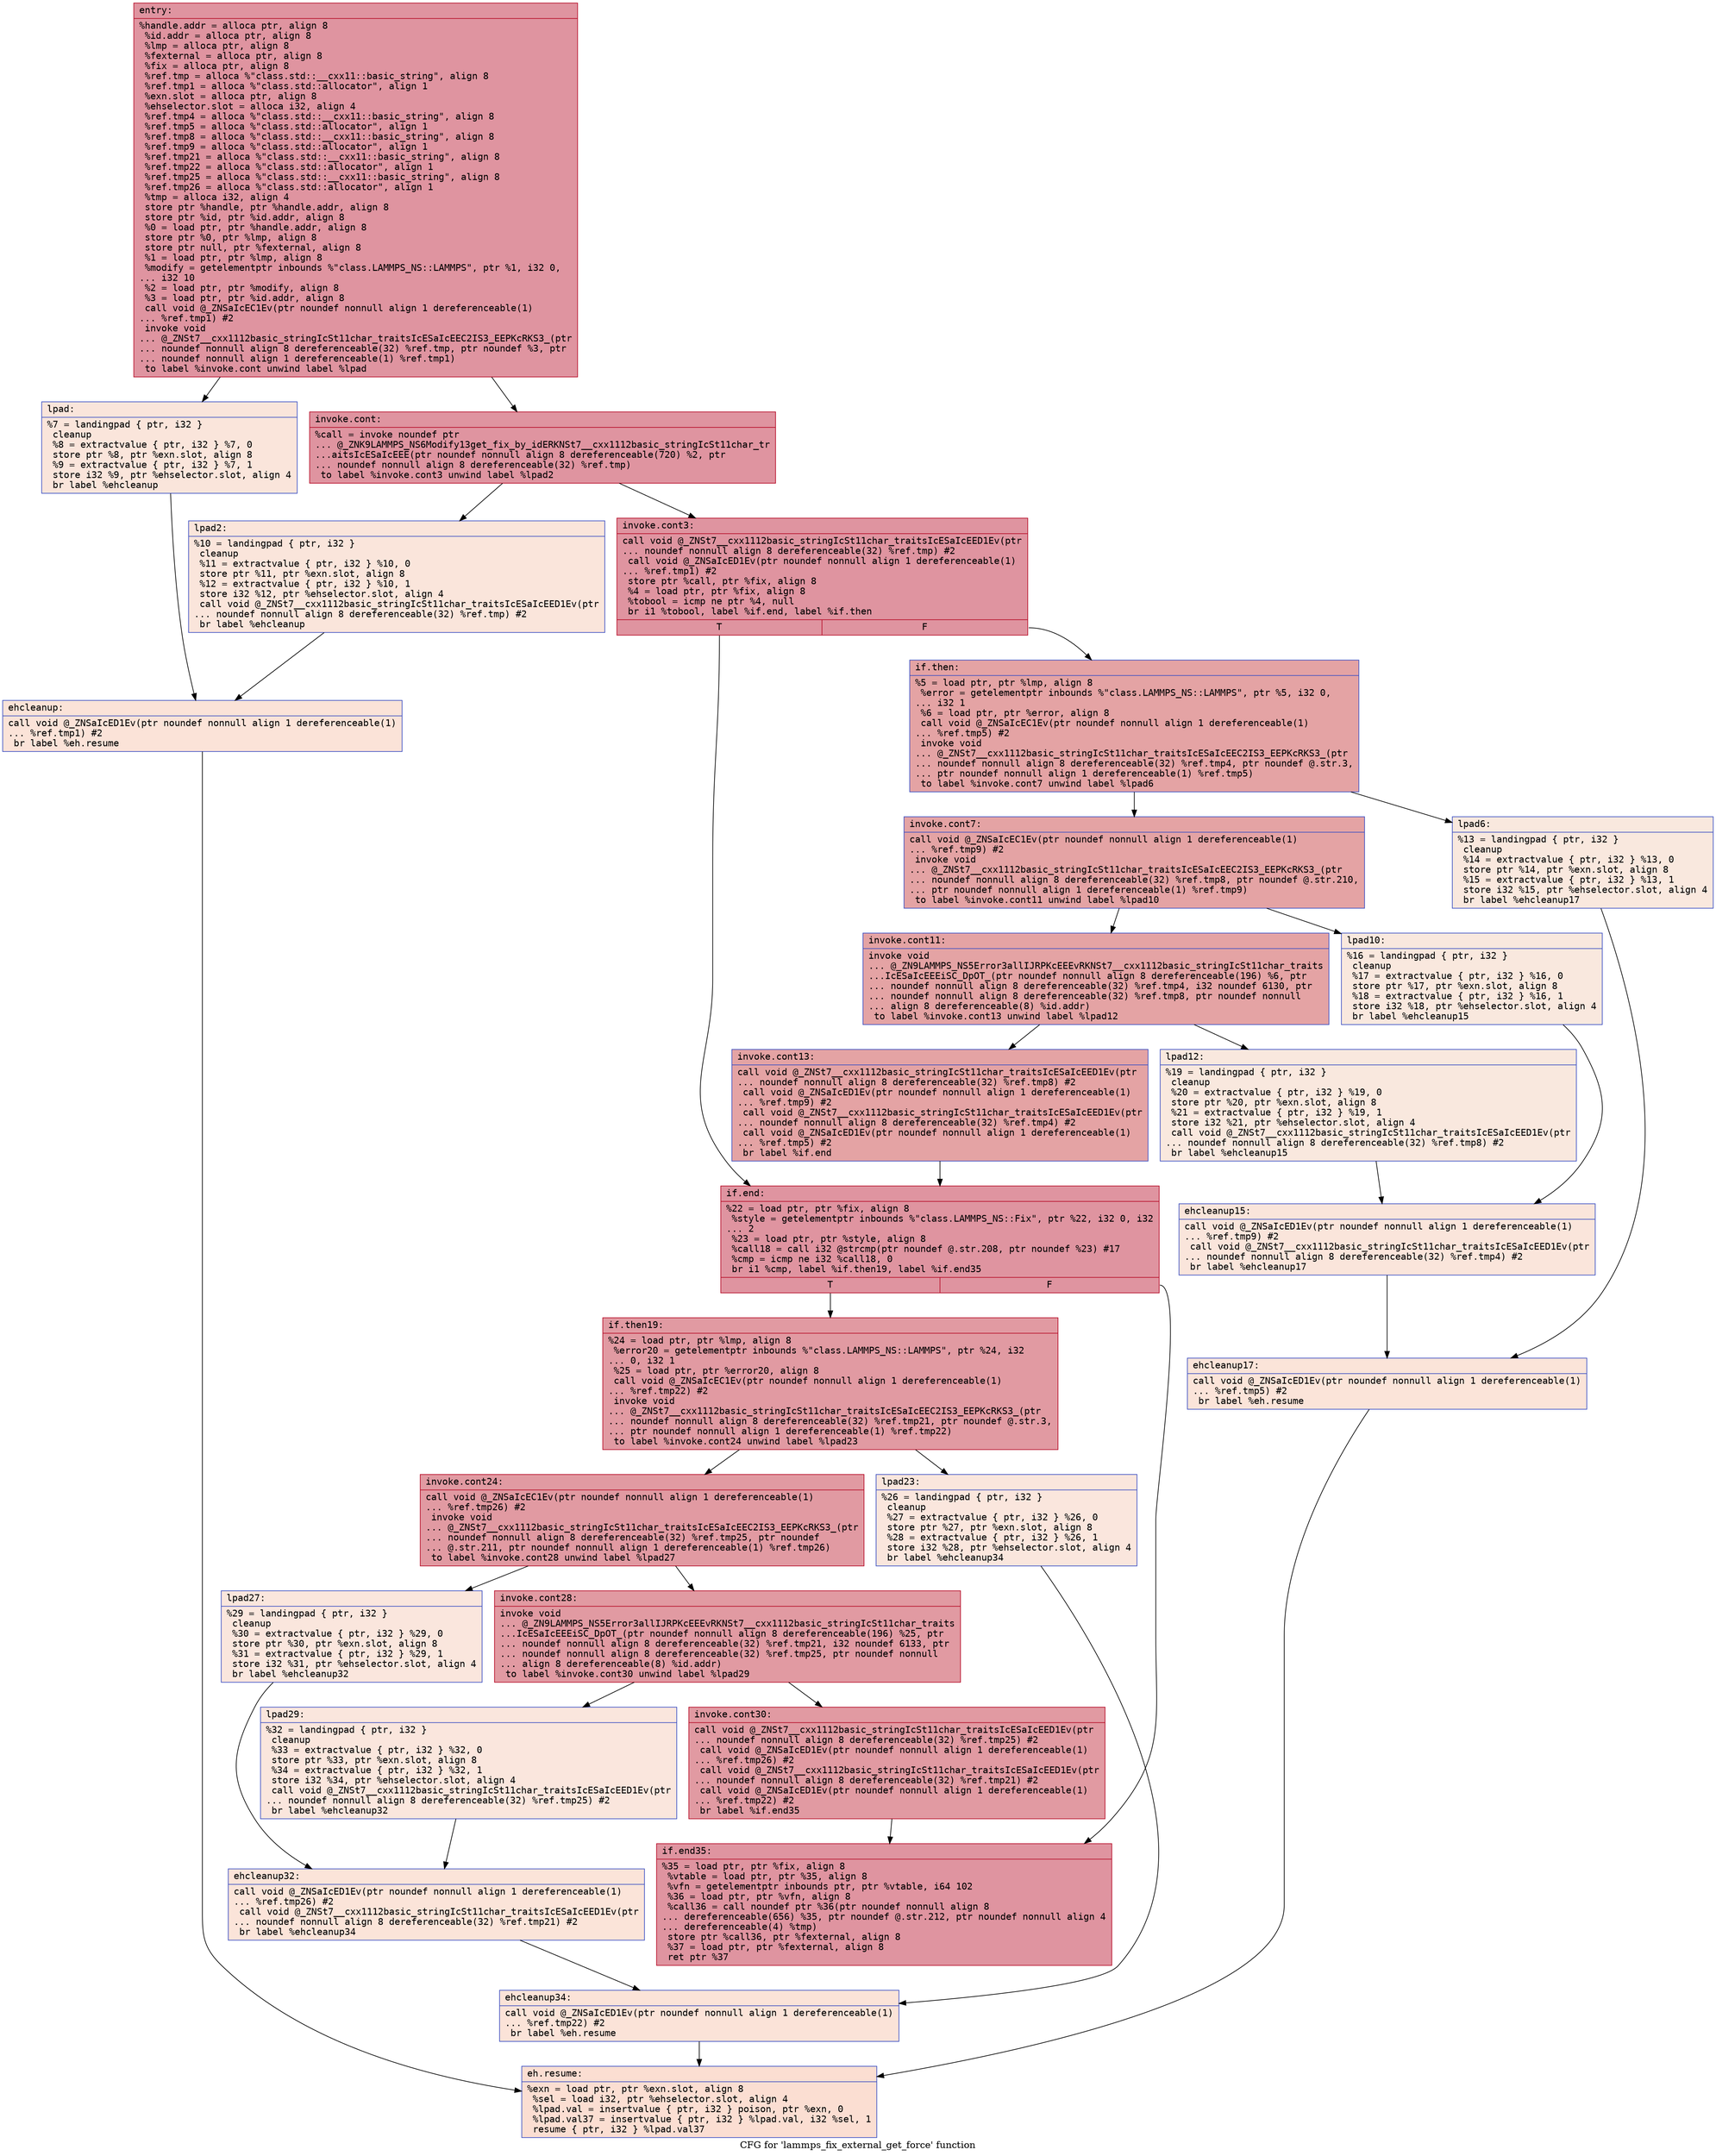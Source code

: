 digraph "CFG for 'lammps_fix_external_get_force' function" {
	label="CFG for 'lammps_fix_external_get_force' function";

	Node0x55bdf814e7a0 [shape=record,color="#b70d28ff", style=filled, fillcolor="#b70d2870" fontname="Courier",label="{entry:\l|  %handle.addr = alloca ptr, align 8\l  %id.addr = alloca ptr, align 8\l  %lmp = alloca ptr, align 8\l  %fexternal = alloca ptr, align 8\l  %fix = alloca ptr, align 8\l  %ref.tmp = alloca %\"class.std::__cxx11::basic_string\", align 8\l  %ref.tmp1 = alloca %\"class.std::allocator\", align 1\l  %exn.slot = alloca ptr, align 8\l  %ehselector.slot = alloca i32, align 4\l  %ref.tmp4 = alloca %\"class.std::__cxx11::basic_string\", align 8\l  %ref.tmp5 = alloca %\"class.std::allocator\", align 1\l  %ref.tmp8 = alloca %\"class.std::__cxx11::basic_string\", align 8\l  %ref.tmp9 = alloca %\"class.std::allocator\", align 1\l  %ref.tmp21 = alloca %\"class.std::__cxx11::basic_string\", align 8\l  %ref.tmp22 = alloca %\"class.std::allocator\", align 1\l  %ref.tmp25 = alloca %\"class.std::__cxx11::basic_string\", align 8\l  %ref.tmp26 = alloca %\"class.std::allocator\", align 1\l  %tmp = alloca i32, align 4\l  store ptr %handle, ptr %handle.addr, align 8\l  store ptr %id, ptr %id.addr, align 8\l  %0 = load ptr, ptr %handle.addr, align 8\l  store ptr %0, ptr %lmp, align 8\l  store ptr null, ptr %fexternal, align 8\l  %1 = load ptr, ptr %lmp, align 8\l  %modify = getelementptr inbounds %\"class.LAMMPS_NS::LAMMPS\", ptr %1, i32 0,\l... i32 10\l  %2 = load ptr, ptr %modify, align 8\l  %3 = load ptr, ptr %id.addr, align 8\l  call void @_ZNSaIcEC1Ev(ptr noundef nonnull align 1 dereferenceable(1)\l... %ref.tmp1) #2\l  invoke void\l... @_ZNSt7__cxx1112basic_stringIcSt11char_traitsIcESaIcEEC2IS3_EEPKcRKS3_(ptr\l... noundef nonnull align 8 dereferenceable(32) %ref.tmp, ptr noundef %3, ptr\l... noundef nonnull align 1 dereferenceable(1) %ref.tmp1)\l          to label %invoke.cont unwind label %lpad\l}"];
	Node0x55bdf814e7a0 -> Node0x55bdf814fe70[tooltip="entry -> invoke.cont\nProbability 100.00%" ];
	Node0x55bdf814e7a0 -> Node0x55bdf814fef0[tooltip="entry -> lpad\nProbability 0.00%" ];
	Node0x55bdf814fe70 [shape=record,color="#b70d28ff", style=filled, fillcolor="#b70d2870" fontname="Courier",label="{invoke.cont:\l|  %call = invoke noundef ptr\l... @_ZNK9LAMMPS_NS6Modify13get_fix_by_idERKNSt7__cxx1112basic_stringIcSt11char_tr\l...aitsIcESaIcEEE(ptr noundef nonnull align 8 dereferenceable(720) %2, ptr\l... noundef nonnull align 8 dereferenceable(32) %ref.tmp)\l          to label %invoke.cont3 unwind label %lpad2\l}"];
	Node0x55bdf814fe70 -> Node0x55bdf814fe20[tooltip="invoke.cont -> invoke.cont3\nProbability 100.00%" ];
	Node0x55bdf814fe70 -> Node0x55bdf814f080[tooltip="invoke.cont -> lpad2\nProbability 0.00%" ];
	Node0x55bdf814fe20 [shape=record,color="#b70d28ff", style=filled, fillcolor="#b70d2870" fontname="Courier",label="{invoke.cont3:\l|  call void @_ZNSt7__cxx1112basic_stringIcSt11char_traitsIcESaIcEED1Ev(ptr\l... noundef nonnull align 8 dereferenceable(32) %ref.tmp) #2\l  call void @_ZNSaIcED1Ev(ptr noundef nonnull align 1 dereferenceable(1)\l... %ref.tmp1) #2\l  store ptr %call, ptr %fix, align 8\l  %4 = load ptr, ptr %fix, align 8\l  %tobool = icmp ne ptr %4, null\l  br i1 %tobool, label %if.end, label %if.then\l|{<s0>T|<s1>F}}"];
	Node0x55bdf814fe20:s0 -> Node0x55bdf8150970[tooltip="invoke.cont3 -> if.end\nProbability 62.50%" ];
	Node0x55bdf814fe20:s1 -> Node0x55bdf81509e0[tooltip="invoke.cont3 -> if.then\nProbability 37.50%" ];
	Node0x55bdf81509e0 [shape=record,color="#3d50c3ff", style=filled, fillcolor="#c32e3170" fontname="Courier",label="{if.then:\l|  %5 = load ptr, ptr %lmp, align 8\l  %error = getelementptr inbounds %\"class.LAMMPS_NS::LAMMPS\", ptr %5, i32 0,\l... i32 1\l  %6 = load ptr, ptr %error, align 8\l  call void @_ZNSaIcEC1Ev(ptr noundef nonnull align 1 dereferenceable(1)\l... %ref.tmp5) #2\l  invoke void\l... @_ZNSt7__cxx1112basic_stringIcSt11char_traitsIcESaIcEEC2IS3_EEPKcRKS3_(ptr\l... noundef nonnull align 8 dereferenceable(32) %ref.tmp4, ptr noundef @.str.3,\l... ptr noundef nonnull align 1 dereferenceable(1) %ref.tmp5)\l          to label %invoke.cont7 unwind label %lpad6\l}"];
	Node0x55bdf81509e0 -> Node0x55bdf8150ec0[tooltip="if.then -> invoke.cont7\nProbability 100.00%" ];
	Node0x55bdf81509e0 -> Node0x55bdf8150f40[tooltip="if.then -> lpad6\nProbability 0.00%" ];
	Node0x55bdf8150ec0 [shape=record,color="#3d50c3ff", style=filled, fillcolor="#c32e3170" fontname="Courier",label="{invoke.cont7:\l|  call void @_ZNSaIcEC1Ev(ptr noundef nonnull align 1 dereferenceable(1)\l... %ref.tmp9) #2\l  invoke void\l... @_ZNSt7__cxx1112basic_stringIcSt11char_traitsIcESaIcEEC2IS3_EEPKcRKS3_(ptr\l... noundef nonnull align 8 dereferenceable(32) %ref.tmp8, ptr noundef @.str.210,\l... ptr noundef nonnull align 1 dereferenceable(1) %ref.tmp9)\l          to label %invoke.cont11 unwind label %lpad10\l}"];
	Node0x55bdf8150ec0 -> Node0x55bdf81512c0[tooltip="invoke.cont7 -> invoke.cont11\nProbability 100.00%" ];
	Node0x55bdf8150ec0 -> Node0x55bdf8151310[tooltip="invoke.cont7 -> lpad10\nProbability 0.00%" ];
	Node0x55bdf81512c0 [shape=record,color="#3d50c3ff", style=filled, fillcolor="#c32e3170" fontname="Courier",label="{invoke.cont11:\l|  invoke void\l... @_ZN9LAMMPS_NS5Error3allIJRPKcEEEvRKNSt7__cxx1112basic_stringIcSt11char_traits\l...IcESaIcEEEiSC_DpOT_(ptr noundef nonnull align 8 dereferenceable(196) %6, ptr\l... noundef nonnull align 8 dereferenceable(32) %ref.tmp4, i32 noundef 6130, ptr\l... noundef nonnull align 8 dereferenceable(32) %ref.tmp8, ptr noundef nonnull\l... align 8 dereferenceable(8) %id.addr)\l          to label %invoke.cont13 unwind label %lpad12\l}"];
	Node0x55bdf81512c0 -> Node0x55bdf8151270[tooltip="invoke.cont11 -> invoke.cont13\nProbability 100.00%" ];
	Node0x55bdf81512c0 -> Node0x55bdf81515d0[tooltip="invoke.cont11 -> lpad12\nProbability 0.00%" ];
	Node0x55bdf8151270 [shape=record,color="#3d50c3ff", style=filled, fillcolor="#c32e3170" fontname="Courier",label="{invoke.cont13:\l|  call void @_ZNSt7__cxx1112basic_stringIcSt11char_traitsIcESaIcEED1Ev(ptr\l... noundef nonnull align 8 dereferenceable(32) %ref.tmp8) #2\l  call void @_ZNSaIcED1Ev(ptr noundef nonnull align 1 dereferenceable(1)\l... %ref.tmp9) #2\l  call void @_ZNSt7__cxx1112basic_stringIcSt11char_traitsIcESaIcEED1Ev(ptr\l... noundef nonnull align 8 dereferenceable(32) %ref.tmp4) #2\l  call void @_ZNSaIcED1Ev(ptr noundef nonnull align 1 dereferenceable(1)\l... %ref.tmp5) #2\l  br label %if.end\l}"];
	Node0x55bdf8151270 -> Node0x55bdf8150970[tooltip="invoke.cont13 -> if.end\nProbability 100.00%" ];
	Node0x55bdf814fef0 [shape=record,color="#3d50c3ff", style=filled, fillcolor="#f4c5ad70" fontname="Courier",label="{lpad:\l|  %7 = landingpad \{ ptr, i32 \}\l          cleanup\l  %8 = extractvalue \{ ptr, i32 \} %7, 0\l  store ptr %8, ptr %exn.slot, align 8\l  %9 = extractvalue \{ ptr, i32 \} %7, 1\l  store i32 %9, ptr %ehselector.slot, align 4\l  br label %ehcleanup\l}"];
	Node0x55bdf814fef0 -> Node0x55bdf8151f00[tooltip="lpad -> ehcleanup\nProbability 100.00%" ];
	Node0x55bdf814f080 [shape=record,color="#3d50c3ff", style=filled, fillcolor="#f4c5ad70" fontname="Courier",label="{lpad2:\l|  %10 = landingpad \{ ptr, i32 \}\l          cleanup\l  %11 = extractvalue \{ ptr, i32 \} %10, 0\l  store ptr %11, ptr %exn.slot, align 8\l  %12 = extractvalue \{ ptr, i32 \} %10, 1\l  store i32 %12, ptr %ehselector.slot, align 4\l  call void @_ZNSt7__cxx1112basic_stringIcSt11char_traitsIcESaIcEED1Ev(ptr\l... noundef nonnull align 8 dereferenceable(32) %ref.tmp) #2\l  br label %ehcleanup\l}"];
	Node0x55bdf814f080 -> Node0x55bdf8151f00[tooltip="lpad2 -> ehcleanup\nProbability 100.00%" ];
	Node0x55bdf8151f00 [shape=record,color="#3d50c3ff", style=filled, fillcolor="#f6bfa670" fontname="Courier",label="{ehcleanup:\l|  call void @_ZNSaIcED1Ev(ptr noundef nonnull align 1 dereferenceable(1)\l... %ref.tmp1) #2\l  br label %eh.resume\l}"];
	Node0x55bdf8151f00 -> Node0x55bdf81524b0[tooltip="ehcleanup -> eh.resume\nProbability 100.00%" ];
	Node0x55bdf8150f40 [shape=record,color="#3d50c3ff", style=filled, fillcolor="#f2cab570" fontname="Courier",label="{lpad6:\l|  %13 = landingpad \{ ptr, i32 \}\l          cleanup\l  %14 = extractvalue \{ ptr, i32 \} %13, 0\l  store ptr %14, ptr %exn.slot, align 8\l  %15 = extractvalue \{ ptr, i32 \} %13, 1\l  store i32 %15, ptr %ehselector.slot, align 4\l  br label %ehcleanup17\l}"];
	Node0x55bdf8150f40 -> Node0x55bdf8152800[tooltip="lpad6 -> ehcleanup17\nProbability 100.00%" ];
	Node0x55bdf8151310 [shape=record,color="#3d50c3ff", style=filled, fillcolor="#f2cab570" fontname="Courier",label="{lpad10:\l|  %16 = landingpad \{ ptr, i32 \}\l          cleanup\l  %17 = extractvalue \{ ptr, i32 \} %16, 0\l  store ptr %17, ptr %exn.slot, align 8\l  %18 = extractvalue \{ ptr, i32 \} %16, 1\l  store i32 %18, ptr %ehselector.slot, align 4\l  br label %ehcleanup15\l}"];
	Node0x55bdf8151310 -> Node0x55bdf8152bd0[tooltip="lpad10 -> ehcleanup15\nProbability 100.00%" ];
	Node0x55bdf81515d0 [shape=record,color="#3d50c3ff", style=filled, fillcolor="#f2cab570" fontname="Courier",label="{lpad12:\l|  %19 = landingpad \{ ptr, i32 \}\l          cleanup\l  %20 = extractvalue \{ ptr, i32 \} %19, 0\l  store ptr %20, ptr %exn.slot, align 8\l  %21 = extractvalue \{ ptr, i32 \} %19, 1\l  store i32 %21, ptr %ehselector.slot, align 4\l  call void @_ZNSt7__cxx1112basic_stringIcSt11char_traitsIcESaIcEED1Ev(ptr\l... noundef nonnull align 8 dereferenceable(32) %ref.tmp8) #2\l  br label %ehcleanup15\l}"];
	Node0x55bdf81515d0 -> Node0x55bdf8152bd0[tooltip="lpad12 -> ehcleanup15\nProbability 100.00%" ];
	Node0x55bdf8152bd0 [shape=record,color="#3d50c3ff", style=filled, fillcolor="#f4c5ad70" fontname="Courier",label="{ehcleanup15:\l|  call void @_ZNSaIcED1Ev(ptr noundef nonnull align 1 dereferenceable(1)\l... %ref.tmp9) #2\l  call void @_ZNSt7__cxx1112basic_stringIcSt11char_traitsIcESaIcEED1Ev(ptr\l... noundef nonnull align 8 dereferenceable(32) %ref.tmp4) #2\l  br label %ehcleanup17\l}"];
	Node0x55bdf8152bd0 -> Node0x55bdf8152800[tooltip="ehcleanup15 -> ehcleanup17\nProbability 100.00%" ];
	Node0x55bdf8152800 [shape=record,color="#3d50c3ff", style=filled, fillcolor="#f5c1a970" fontname="Courier",label="{ehcleanup17:\l|  call void @_ZNSaIcED1Ev(ptr noundef nonnull align 1 dereferenceable(1)\l... %ref.tmp5) #2\l  br label %eh.resume\l}"];
	Node0x55bdf8152800 -> Node0x55bdf81524b0[tooltip="ehcleanup17 -> eh.resume\nProbability 100.00%" ];
	Node0x55bdf8150970 [shape=record,color="#b70d28ff", style=filled, fillcolor="#b70d2870" fontname="Courier",label="{if.end:\l|  %22 = load ptr, ptr %fix, align 8\l  %style = getelementptr inbounds %\"class.LAMMPS_NS::Fix\", ptr %22, i32 0, i32\l... 2\l  %23 = load ptr, ptr %style, align 8\l  %call18 = call i32 @strcmp(ptr noundef @.str.208, ptr noundef %23) #17\l  %cmp = icmp ne i32 %call18, 0\l  br i1 %cmp, label %if.then19, label %if.end35\l|{<s0>T|<s1>F}}"];
	Node0x55bdf8150970:s0 -> Node0x55bdf8153910[tooltip="if.end -> if.then19\nProbability 62.50%" ];
	Node0x55bdf8150970:s1 -> Node0x55bdf8153960[tooltip="if.end -> if.end35\nProbability 37.50%" ];
	Node0x55bdf8153910 [shape=record,color="#b70d28ff", style=filled, fillcolor="#bb1b2c70" fontname="Courier",label="{if.then19:\l|  %24 = load ptr, ptr %lmp, align 8\l  %error20 = getelementptr inbounds %\"class.LAMMPS_NS::LAMMPS\", ptr %24, i32\l... 0, i32 1\l  %25 = load ptr, ptr %error20, align 8\l  call void @_ZNSaIcEC1Ev(ptr noundef nonnull align 1 dereferenceable(1)\l... %ref.tmp22) #2\l  invoke void\l... @_ZNSt7__cxx1112basic_stringIcSt11char_traitsIcESaIcEEC2IS3_EEPKcRKS3_(ptr\l... noundef nonnull align 8 dereferenceable(32) %ref.tmp21, ptr noundef @.str.3,\l... ptr noundef nonnull align 1 dereferenceable(1) %ref.tmp22)\l          to label %invoke.cont24 unwind label %lpad23\l}"];
	Node0x55bdf8153910 -> Node0x55bdf8153df0[tooltip="if.then19 -> invoke.cont24\nProbability 100.00%" ];
	Node0x55bdf8153910 -> Node0x55bdf8153e70[tooltip="if.then19 -> lpad23\nProbability 0.00%" ];
	Node0x55bdf8153df0 [shape=record,color="#b70d28ff", style=filled, fillcolor="#bb1b2c70" fontname="Courier",label="{invoke.cont24:\l|  call void @_ZNSaIcEC1Ev(ptr noundef nonnull align 1 dereferenceable(1)\l... %ref.tmp26) #2\l  invoke void\l... @_ZNSt7__cxx1112basic_stringIcSt11char_traitsIcESaIcEEC2IS3_EEPKcRKS3_(ptr\l... noundef nonnull align 8 dereferenceable(32) %ref.tmp25, ptr noundef\l... @.str.211, ptr noundef nonnull align 1 dereferenceable(1) %ref.tmp26)\l          to label %invoke.cont28 unwind label %lpad27\l}"];
	Node0x55bdf8153df0 -> Node0x55bdf8150450[tooltip="invoke.cont24 -> invoke.cont28\nProbability 100.00%" ];
	Node0x55bdf8153df0 -> Node0x55bdf81544e0[tooltip="invoke.cont24 -> lpad27\nProbability 0.00%" ];
	Node0x55bdf8150450 [shape=record,color="#b70d28ff", style=filled, fillcolor="#bb1b2c70" fontname="Courier",label="{invoke.cont28:\l|  invoke void\l... @_ZN9LAMMPS_NS5Error3allIJRPKcEEEvRKNSt7__cxx1112basic_stringIcSt11char_traits\l...IcESaIcEEEiSC_DpOT_(ptr noundef nonnull align 8 dereferenceable(196) %25, ptr\l... noundef nonnull align 8 dereferenceable(32) %ref.tmp21, i32 noundef 6133, ptr\l... noundef nonnull align 8 dereferenceable(32) %ref.tmp25, ptr noundef nonnull\l... align 8 dereferenceable(8) %id.addr)\l          to label %invoke.cont30 unwind label %lpad29\l}"];
	Node0x55bdf8150450 -> Node0x55bdf8150400[tooltip="invoke.cont28 -> invoke.cont30\nProbability 100.00%" ];
	Node0x55bdf8150450 -> Node0x55bdf8154810[tooltip="invoke.cont28 -> lpad29\nProbability 0.00%" ];
	Node0x55bdf8150400 [shape=record,color="#b70d28ff", style=filled, fillcolor="#bb1b2c70" fontname="Courier",label="{invoke.cont30:\l|  call void @_ZNSt7__cxx1112basic_stringIcSt11char_traitsIcESaIcEED1Ev(ptr\l... noundef nonnull align 8 dereferenceable(32) %ref.tmp25) #2\l  call void @_ZNSaIcED1Ev(ptr noundef nonnull align 1 dereferenceable(1)\l... %ref.tmp26) #2\l  call void @_ZNSt7__cxx1112basic_stringIcSt11char_traitsIcESaIcEED1Ev(ptr\l... noundef nonnull align 8 dereferenceable(32) %ref.tmp21) #2\l  call void @_ZNSaIcED1Ev(ptr noundef nonnull align 1 dereferenceable(1)\l... %ref.tmp22) #2\l  br label %if.end35\l}"];
	Node0x55bdf8150400 -> Node0x55bdf8153960[tooltip="invoke.cont30 -> if.end35\nProbability 100.00%" ];
	Node0x55bdf8153e70 [shape=record,color="#3d50c3ff", style=filled, fillcolor="#f3c7b170" fontname="Courier",label="{lpad23:\l|  %26 = landingpad \{ ptr, i32 \}\l          cleanup\l  %27 = extractvalue \{ ptr, i32 \} %26, 0\l  store ptr %27, ptr %exn.slot, align 8\l  %28 = extractvalue \{ ptr, i32 \} %26, 1\l  store i32 %28, ptr %ehselector.slot, align 4\l  br label %ehcleanup34\l}"];
	Node0x55bdf8153e70 -> Node0x55bdf81551b0[tooltip="lpad23 -> ehcleanup34\nProbability 100.00%" ];
	Node0x55bdf81544e0 [shape=record,color="#3d50c3ff", style=filled, fillcolor="#f3c7b170" fontname="Courier",label="{lpad27:\l|  %29 = landingpad \{ ptr, i32 \}\l          cleanup\l  %30 = extractvalue \{ ptr, i32 \} %29, 0\l  store ptr %30, ptr %exn.slot, align 8\l  %31 = extractvalue \{ ptr, i32 \} %29, 1\l  store i32 %31, ptr %ehselector.slot, align 4\l  br label %ehcleanup32\l}"];
	Node0x55bdf81544e0 -> Node0x55bdf81554b0[tooltip="lpad27 -> ehcleanup32\nProbability 100.00%" ];
	Node0x55bdf8154810 [shape=record,color="#3d50c3ff", style=filled, fillcolor="#f3c7b170" fontname="Courier",label="{lpad29:\l|  %32 = landingpad \{ ptr, i32 \}\l          cleanup\l  %33 = extractvalue \{ ptr, i32 \} %32, 0\l  store ptr %33, ptr %exn.slot, align 8\l  %34 = extractvalue \{ ptr, i32 \} %32, 1\l  store i32 %34, ptr %ehselector.slot, align 4\l  call void @_ZNSt7__cxx1112basic_stringIcSt11char_traitsIcESaIcEED1Ev(ptr\l... noundef nonnull align 8 dereferenceable(32) %ref.tmp25) #2\l  br label %ehcleanup32\l}"];
	Node0x55bdf8154810 -> Node0x55bdf81554b0[tooltip="lpad29 -> ehcleanup32\nProbability 100.00%" ];
	Node0x55bdf81554b0 [shape=record,color="#3d50c3ff", style=filled, fillcolor="#f5c1a970" fontname="Courier",label="{ehcleanup32:\l|  call void @_ZNSaIcED1Ev(ptr noundef nonnull align 1 dereferenceable(1)\l... %ref.tmp26) #2\l  call void @_ZNSt7__cxx1112basic_stringIcSt11char_traitsIcESaIcEED1Ev(ptr\l... noundef nonnull align 8 dereferenceable(32) %ref.tmp21) #2\l  br label %ehcleanup34\l}"];
	Node0x55bdf81554b0 -> Node0x55bdf81551b0[tooltip="ehcleanup32 -> ehcleanup34\nProbability 100.00%" ];
	Node0x55bdf81551b0 [shape=record,color="#3d50c3ff", style=filled, fillcolor="#f6bfa670" fontname="Courier",label="{ehcleanup34:\l|  call void @_ZNSaIcED1Ev(ptr noundef nonnull align 1 dereferenceable(1)\l... %ref.tmp22) #2\l  br label %eh.resume\l}"];
	Node0x55bdf81551b0 -> Node0x55bdf81524b0[tooltip="ehcleanup34 -> eh.resume\nProbability 100.00%" ];
	Node0x55bdf8153960 [shape=record,color="#b70d28ff", style=filled, fillcolor="#b70d2870" fontname="Courier",label="{if.end35:\l|  %35 = load ptr, ptr %fix, align 8\l  %vtable = load ptr, ptr %35, align 8\l  %vfn = getelementptr inbounds ptr, ptr %vtable, i64 102\l  %36 = load ptr, ptr %vfn, align 8\l  %call36 = call noundef ptr %36(ptr noundef nonnull align 8\l... dereferenceable(656) %35, ptr noundef @.str.212, ptr noundef nonnull align 4\l... dereferenceable(4) %tmp)\l  store ptr %call36, ptr %fexternal, align 8\l  %37 = load ptr, ptr %fexternal, align 8\l  ret ptr %37\l}"];
	Node0x55bdf81524b0 [shape=record,color="#3d50c3ff", style=filled, fillcolor="#f7b59970" fontname="Courier",label="{eh.resume:\l|  %exn = load ptr, ptr %exn.slot, align 8\l  %sel = load i32, ptr %ehselector.slot, align 4\l  %lpad.val = insertvalue \{ ptr, i32 \} poison, ptr %exn, 0\l  %lpad.val37 = insertvalue \{ ptr, i32 \} %lpad.val, i32 %sel, 1\l  resume \{ ptr, i32 \} %lpad.val37\l}"];
}
